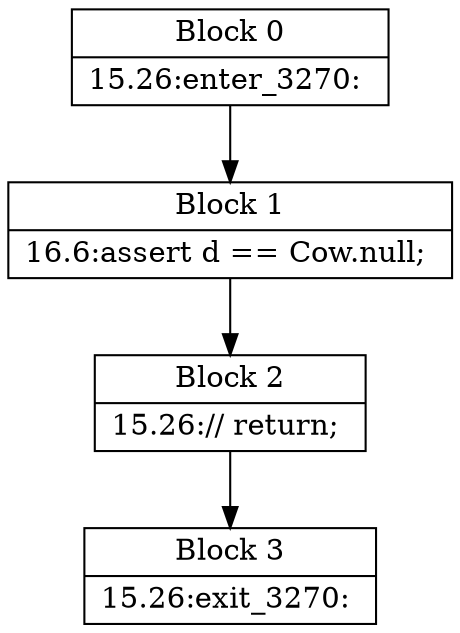digraph G {
   node [shape=record];
B0[label="{Block 0|15.26:enter_3270: \n}"];
B1[label="{Block 1|16.6:assert d == Cow.null; \n}"];
B2[label="{Block 2|15.26:// return; \n}"];
B3[label="{Block 3|15.26:exit_3270: \n}"];
B0 -> B1;
B1 -> B2;
B2 -> B3;
}
